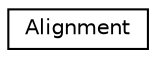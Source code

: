 digraph "Graphical Class Hierarchy"
{
  edge [fontname="Helvetica",fontsize="10",labelfontname="Helvetica",labelfontsize="10"];
  node [fontname="Helvetica",fontsize="10",shape=record];
  rankdir="LR";
  Node0 [label="Alignment",height=0.2,width=0.4,color="black", fillcolor="white", style="filled",URL="$classAlignment.html"];
}

